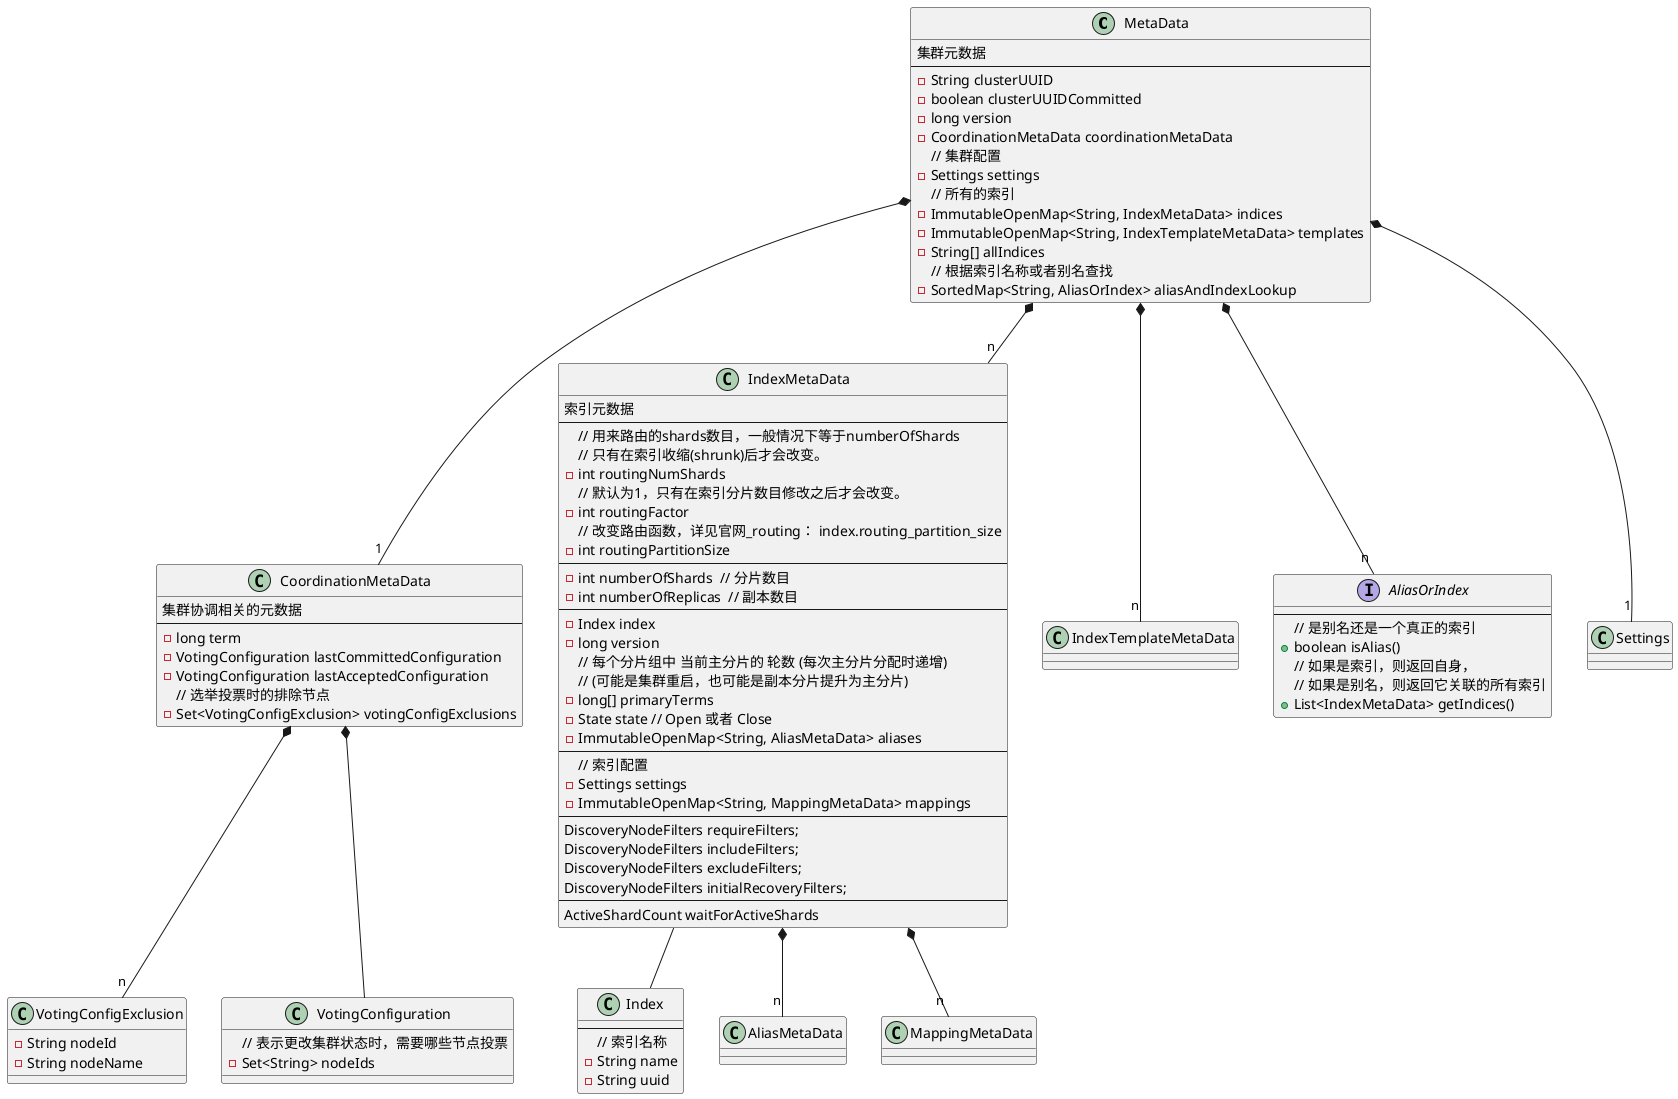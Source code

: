 @startuml

class MetaData{
    集群元数据
    --
    -String clusterUUID
    -boolean clusterUUIDCommitted
    -long version
    -CoordinationMetaData coordinationMetaData
    // 集群配置
    -Settings settings
    // 所有的索引
    -ImmutableOpenMap<String, IndexMetaData> indices
    -ImmutableOpenMap<String, IndexTemplateMetaData> templates
    -String[] allIndices
    // 根据索引名称或者别名查找
    -SortedMap<String, AliasOrIndex> aliasAndIndexLookup
}

class CoordinationMetaData{
    集群协调相关的元数据
    --
    -long term
    -VotingConfiguration lastCommittedConfiguration
    -VotingConfiguration lastAcceptedConfiguration
    // 选举投票时的排除节点
    -Set<VotingConfigExclusion> votingConfigExclusions
}

class IndexMetaData{
    索引元数据
    ---
    // 用来路由的shards数目，一般情况下等于numberOfShards
    // 只有在索引收缩(shrunk)后才会改变。
    -int routingNumShards
    // 默认为1，只有在索引分片数目修改之后才会改变。
    -int routingFactor
    // 改变路由函数，详见官网_routing： index.routing_partition_size
    -int routingPartitionSize
    ---
    -int numberOfShards  // 分片数目
    -int numberOfReplicas  // 副本数目
    ---
    -Index index
    -long version
    // 每个分片组中 当前主分片的 轮数 (每次主分片分配时递增)
    // (可能是集群重启，也可能是副本分片提升为主分片)
    -long[] primaryTerms
    -State state // Open 或者 Close
    -ImmutableOpenMap<String, AliasMetaData> aliases
    ---
    // 索引配置
    -Settings settings
    -ImmutableOpenMap<String, MappingMetaData> mappings
    ---
    DiscoveryNodeFilters requireFilters;
    DiscoveryNodeFilters includeFilters;
    DiscoveryNodeFilters excludeFilters;
    DiscoveryNodeFilters initialRecoveryFilters;
    ---
    ActiveShardCount waitForActiveShards
}

class Index{
    ---
    // 索引名称
    -String name
    -String uuid
}

class IndexTemplateMetaData{
}

interface AliasOrIndex{
    ---
    // 是别名还是一个真正的索引
    +boolean isAlias()
    // 如果是索引，则返回自身，
    // 如果是别名，则返回它关联的所有索引
    +List<IndexMetaData> getIndices()
}

class AliasMetaData{
}

class MappingMetaData{

}

class VotingConfigExclusion{
    -String nodeId
    -String nodeName
}

class VotingConfiguration {
    // 表示更改集群状态时，需要哪些节点投票
    -Set<String> nodeIds
}

MetaData  *-- "1" CoordinationMetaData
CoordinationMetaData *-- "n" VotingConfigExclusion
CoordinationMetaData *-- VotingConfiguration
MetaData  *-- "1" Settings
MetaData  *-- "n" IndexMetaData
IndexMetaData -- Index
MetaData  *-- "n" IndexTemplateMetaData
MetaData  *-- "n" AliasOrIndex
IndexMetaData  *-- "n" AliasMetaData
IndexMetaData  *-- "n" MappingMetaData
@enduml